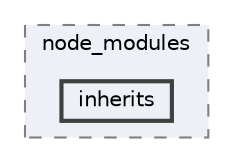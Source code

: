 digraph "pkiclassroomrescheduler/src/main/frontend/node_modules/inherits"
{
 // LATEX_PDF_SIZE
  bgcolor="transparent";
  edge [fontname=Helvetica,fontsize=10,labelfontname=Helvetica,labelfontsize=10];
  node [fontname=Helvetica,fontsize=10,shape=box,height=0.2,width=0.4];
  compound=true
  subgraph clusterdir_72953eda66ccb3a2722c28e1c3e6c23b {
    graph [ bgcolor="#edf0f7", pencolor="grey50", label="node_modules", fontname=Helvetica,fontsize=10 style="filled,dashed", URL="dir_72953eda66ccb3a2722c28e1c3e6c23b.html",tooltip=""]
  dir_76eaa48929073bf9a32c85a3be92642c [label="inherits", fillcolor="#edf0f7", color="grey25", style="filled,bold", URL="dir_76eaa48929073bf9a32c85a3be92642c.html",tooltip=""];
  }
}
